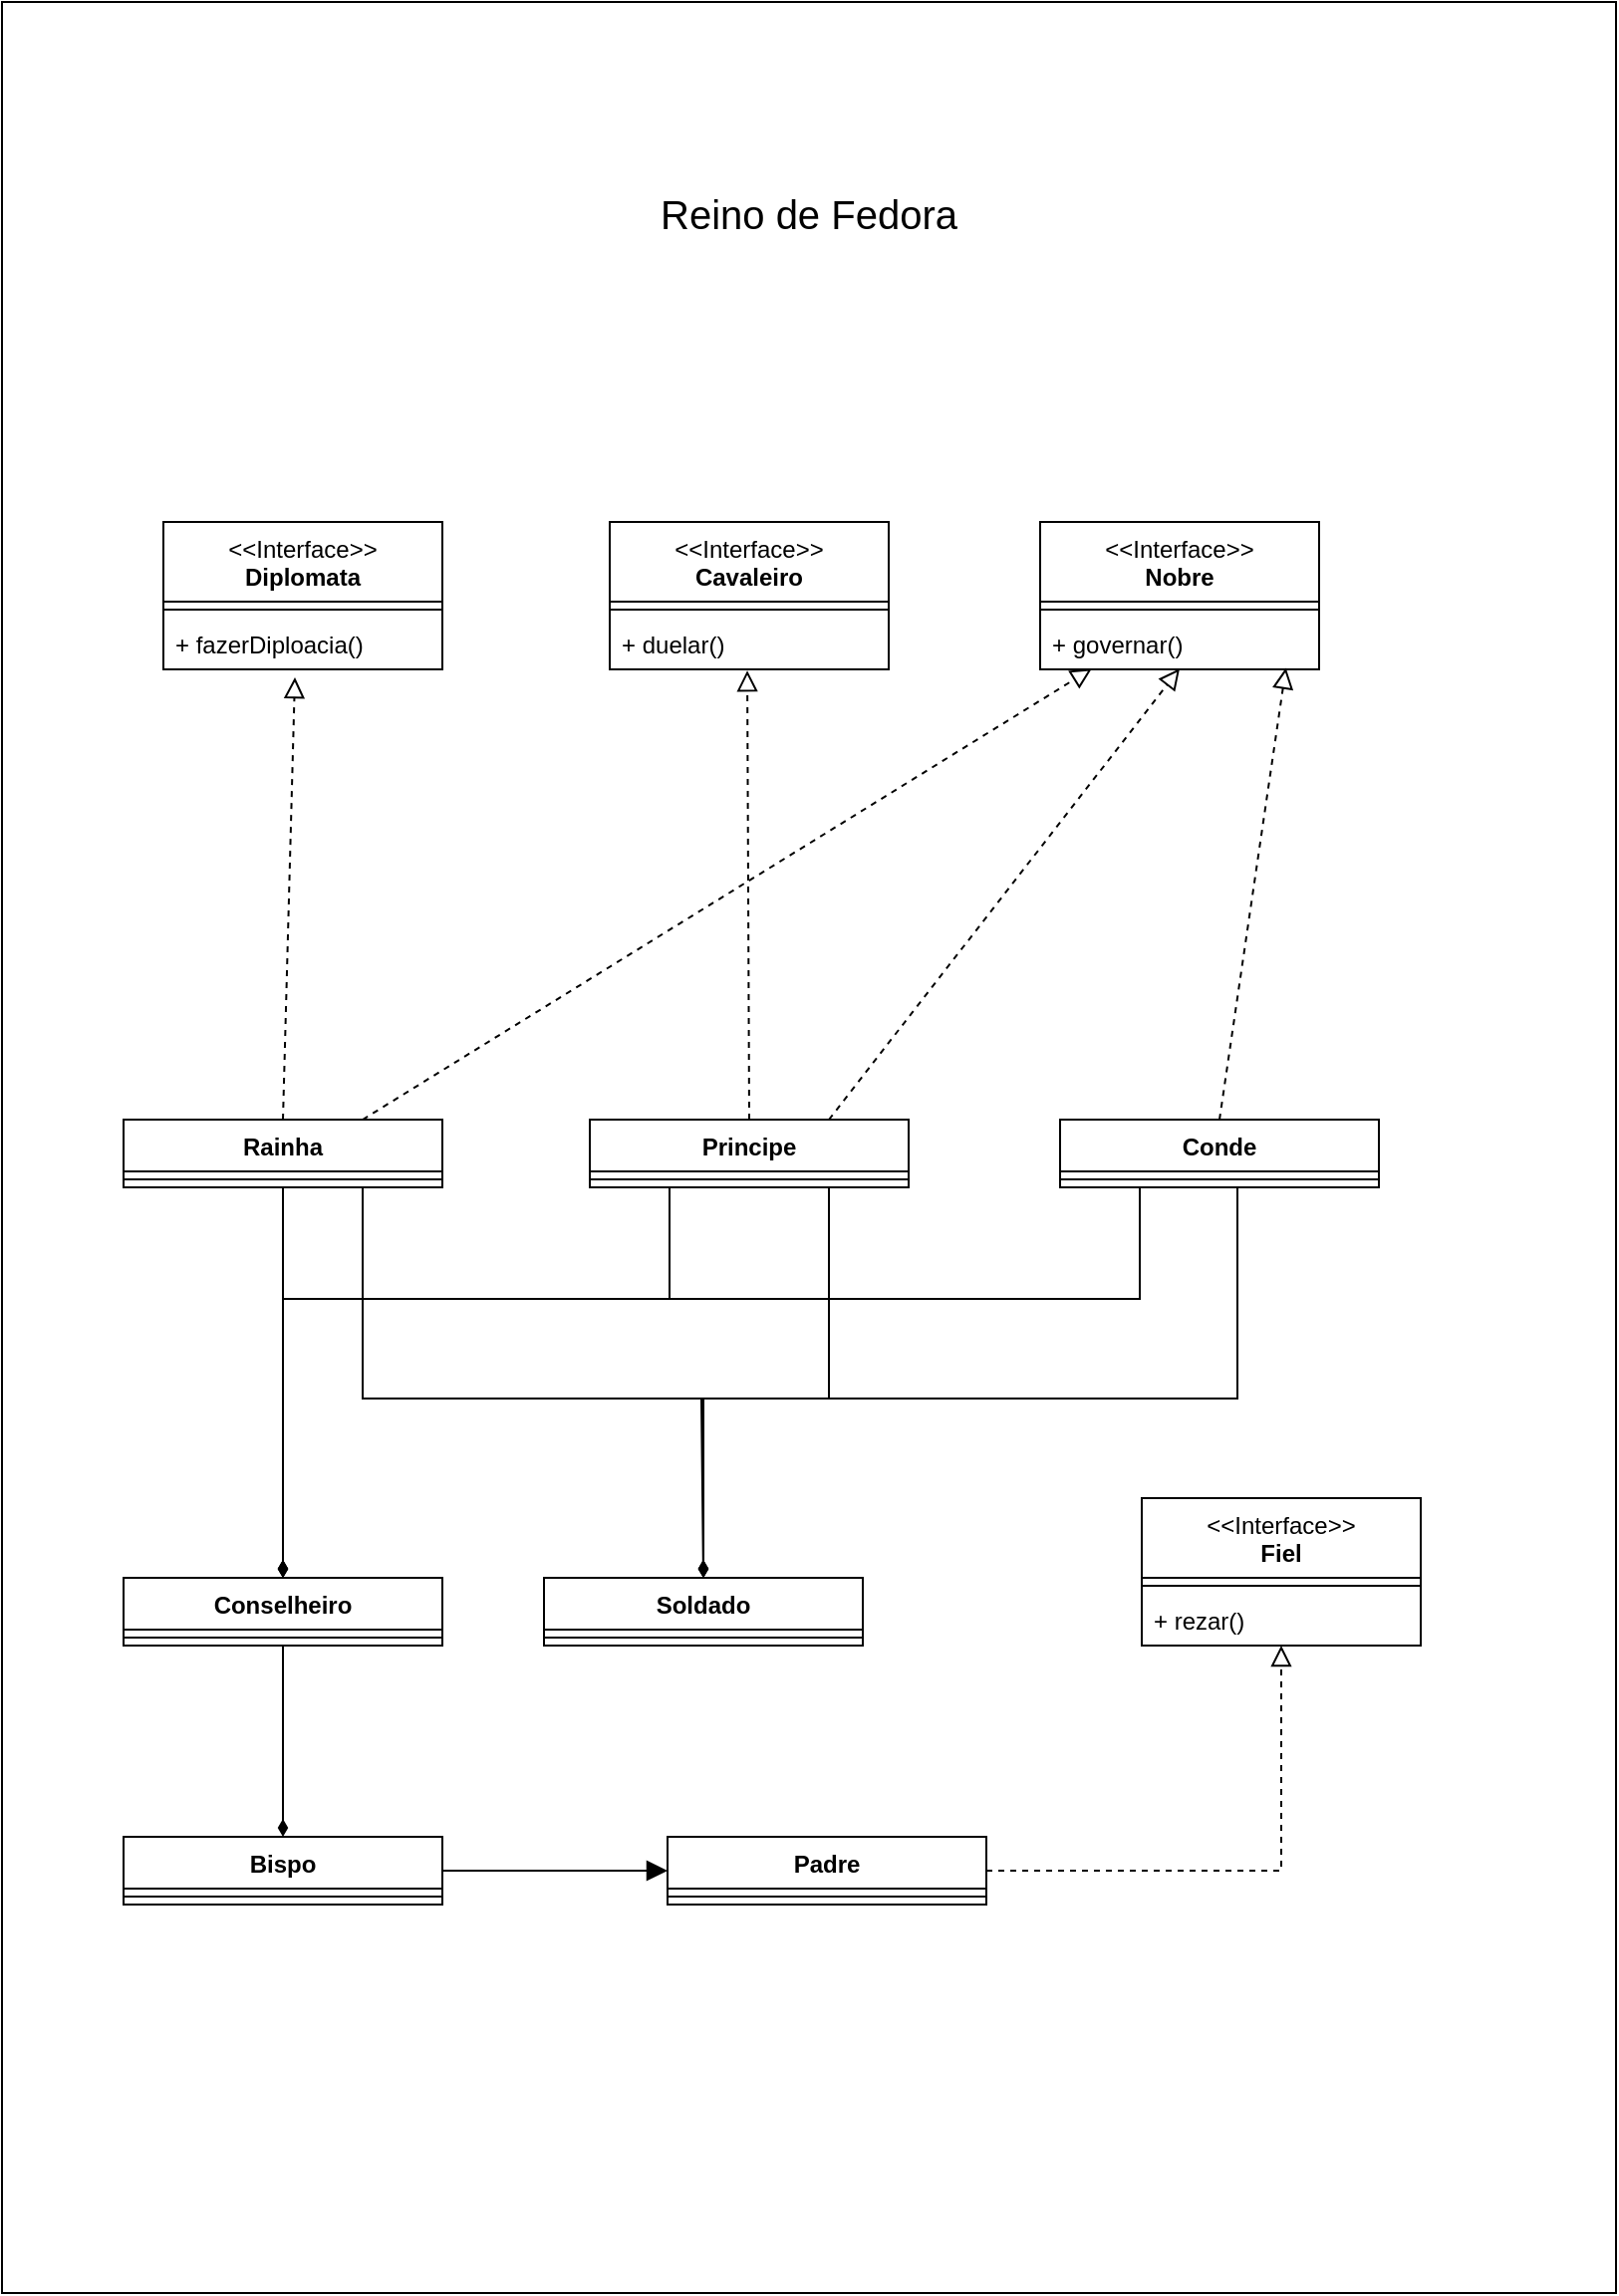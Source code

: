 <mxfile version="24.2.5" type="device">
  <diagram name="Página-1" id="VsRCmXPhK8Pwtp_Q_rFx">
    <mxGraphModel dx="1687" dy="984" grid="1" gridSize="10" guides="1" tooltips="1" connect="1" arrows="1" fold="1" page="1" pageScale="1" pageWidth="827" pageHeight="1169" math="0" shadow="0">
      <root>
        <mxCell id="0" />
        <mxCell id="1" parent="0" />
        <mxCell id="tYJy3Cb70Wtzcjmp-m8d-81" value="" style="rounded=0;whiteSpace=wrap;html=1;" vertex="1" parent="1">
          <mxGeometry x="9" y="19" width="810" height="1150" as="geometry" />
        </mxCell>
        <mxCell id="tYJy3Cb70Wtzcjmp-m8d-1" value="Principe" style="swimlane;fontStyle=1;align=center;verticalAlign=top;childLayout=stackLayout;horizontal=1;startSize=26;horizontalStack=0;resizeParent=1;resizeParentMax=0;resizeLast=0;collapsible=1;marginBottom=0;whiteSpace=wrap;html=1;" vertex="1" parent="1">
          <mxGeometry x="304" y="580" width="160" height="34" as="geometry" />
        </mxCell>
        <mxCell id="tYJy3Cb70Wtzcjmp-m8d-3" value="" style="line;strokeWidth=1;fillColor=none;align=left;verticalAlign=middle;spacingTop=-1;spacingLeft=3;spacingRight=3;rotatable=0;labelPosition=right;points=[];portConstraint=eastwest;strokeColor=inherit;" vertex="1" parent="tYJy3Cb70Wtzcjmp-m8d-1">
          <mxGeometry y="26" width="160" height="8" as="geometry" />
        </mxCell>
        <mxCell id="tYJy3Cb70Wtzcjmp-m8d-13" value="Conde" style="swimlane;fontStyle=1;align=center;verticalAlign=top;childLayout=stackLayout;horizontal=1;startSize=26;horizontalStack=0;resizeParent=1;resizeParentMax=0;resizeLast=0;collapsible=1;marginBottom=0;whiteSpace=wrap;html=1;" vertex="1" parent="1">
          <mxGeometry x="540" y="580" width="160" height="34" as="geometry" />
        </mxCell>
        <mxCell id="tYJy3Cb70Wtzcjmp-m8d-15" value="" style="line;strokeWidth=1;fillColor=none;align=left;verticalAlign=middle;spacingTop=-1;spacingLeft=3;spacingRight=3;rotatable=0;labelPosition=right;points=[];portConstraint=eastwest;strokeColor=inherit;" vertex="1" parent="tYJy3Cb70Wtzcjmp-m8d-13">
          <mxGeometry y="26" width="160" height="8" as="geometry" />
        </mxCell>
        <mxCell id="tYJy3Cb70Wtzcjmp-m8d-27" value="&amp;lt;&amp;lt;Interface&amp;gt;&amp;gt;&lt;br&gt;&lt;b&gt;Nobre&lt;/b&gt;" style="swimlane;fontStyle=0;align=center;verticalAlign=top;childLayout=stackLayout;horizontal=1;startSize=40;horizontalStack=0;resizeParent=1;resizeParentMax=0;resizeLast=0;collapsible=0;marginBottom=0;html=1;whiteSpace=wrap;" vertex="1" parent="1">
          <mxGeometry x="530" y="280" width="140" height="74" as="geometry" />
        </mxCell>
        <mxCell id="tYJy3Cb70Wtzcjmp-m8d-32" value="" style="line;strokeWidth=1;fillColor=none;align=left;verticalAlign=middle;spacingTop=-1;spacingLeft=3;spacingRight=3;rotatable=0;labelPosition=right;points=[];portConstraint=eastwest;" vertex="1" parent="tYJy3Cb70Wtzcjmp-m8d-27">
          <mxGeometry y="40" width="140" height="8" as="geometry" />
        </mxCell>
        <mxCell id="tYJy3Cb70Wtzcjmp-m8d-40" value="+ governar()" style="text;strokeColor=none;fillColor=none;align=left;verticalAlign=top;spacingLeft=4;spacingRight=4;overflow=hidden;rotatable=0;points=[[0,0.5],[1,0.5]];portConstraint=eastwest;whiteSpace=wrap;html=1;" vertex="1" parent="tYJy3Cb70Wtzcjmp-m8d-27">
          <mxGeometry y="48" width="140" height="26" as="geometry" />
        </mxCell>
        <mxCell id="tYJy3Cb70Wtzcjmp-m8d-41" value="&amp;lt;&amp;lt;Interface&amp;gt;&amp;gt;&lt;br&gt;&lt;b&gt;Cavaleiro&lt;/b&gt;" style="swimlane;fontStyle=0;align=center;verticalAlign=top;childLayout=stackLayout;horizontal=1;startSize=40;horizontalStack=0;resizeParent=1;resizeParentMax=0;resizeLast=0;collapsible=0;marginBottom=0;html=1;whiteSpace=wrap;" vertex="1" parent="1">
          <mxGeometry x="314" y="280" width="140" height="74" as="geometry" />
        </mxCell>
        <mxCell id="tYJy3Cb70Wtzcjmp-m8d-43" value="" style="line;strokeWidth=1;fillColor=none;align=left;verticalAlign=middle;spacingTop=-1;spacingLeft=3;spacingRight=3;rotatable=0;labelPosition=right;points=[];portConstraint=eastwest;" vertex="1" parent="tYJy3Cb70Wtzcjmp-m8d-41">
          <mxGeometry y="40" width="140" height="8" as="geometry" />
        </mxCell>
        <mxCell id="tYJy3Cb70Wtzcjmp-m8d-44" value="+ duelar()" style="text;strokeColor=none;fillColor=none;align=left;verticalAlign=top;spacingLeft=4;spacingRight=4;overflow=hidden;rotatable=0;points=[[0,0.5],[1,0.5]];portConstraint=eastwest;whiteSpace=wrap;html=1;" vertex="1" parent="tYJy3Cb70Wtzcjmp-m8d-41">
          <mxGeometry y="48" width="140" height="26" as="geometry" />
        </mxCell>
        <mxCell id="tYJy3Cb70Wtzcjmp-m8d-45" value="Rainha" style="swimlane;fontStyle=1;align=center;verticalAlign=top;childLayout=stackLayout;horizontal=1;startSize=26;horizontalStack=0;resizeParent=1;resizeParentMax=0;resizeLast=0;collapsible=1;marginBottom=0;whiteSpace=wrap;html=1;" vertex="1" parent="1">
          <mxGeometry x="70" y="580" width="160" height="34" as="geometry" />
        </mxCell>
        <mxCell id="tYJy3Cb70Wtzcjmp-m8d-47" value="" style="line;strokeWidth=1;fillColor=none;align=left;verticalAlign=middle;spacingTop=-1;spacingLeft=3;spacingRight=3;rotatable=0;labelPosition=right;points=[];portConstraint=eastwest;strokeColor=inherit;" vertex="1" parent="tYJy3Cb70Wtzcjmp-m8d-45">
          <mxGeometry y="26" width="160" height="8" as="geometry" />
        </mxCell>
        <mxCell id="tYJy3Cb70Wtzcjmp-m8d-49" value="&amp;lt;&amp;lt;Interface&amp;gt;&amp;gt;&lt;br&gt;&lt;b&gt;Diplomata&lt;/b&gt;" style="swimlane;fontStyle=0;align=center;verticalAlign=top;childLayout=stackLayout;horizontal=1;startSize=40;horizontalStack=0;resizeParent=1;resizeParentMax=0;resizeLast=0;collapsible=0;marginBottom=0;html=1;whiteSpace=wrap;" vertex="1" parent="1">
          <mxGeometry x="90" y="280" width="140" height="74" as="geometry" />
        </mxCell>
        <mxCell id="tYJy3Cb70Wtzcjmp-m8d-51" value="" style="line;strokeWidth=1;fillColor=none;align=left;verticalAlign=middle;spacingTop=-1;spacingLeft=3;spacingRight=3;rotatable=0;labelPosition=right;points=[];portConstraint=eastwest;" vertex="1" parent="tYJy3Cb70Wtzcjmp-m8d-49">
          <mxGeometry y="40" width="140" height="8" as="geometry" />
        </mxCell>
        <mxCell id="tYJy3Cb70Wtzcjmp-m8d-52" value="+ fazerDiploacia()" style="text;strokeColor=none;fillColor=none;align=left;verticalAlign=top;spacingLeft=4;spacingRight=4;overflow=hidden;rotatable=0;points=[[0,0.5],[1,0.5]];portConstraint=eastwest;whiteSpace=wrap;html=1;" vertex="1" parent="tYJy3Cb70Wtzcjmp-m8d-49">
          <mxGeometry y="48" width="140" height="26" as="geometry" />
        </mxCell>
        <mxCell id="tYJy3Cb70Wtzcjmp-m8d-53" value="" style="endArrow=block;startArrow=none;endFill=0;startFill=0;endSize=8;html=1;verticalAlign=bottom;dashed=1;labelBackgroundColor=none;rounded=0;exitX=0.5;exitY=0;exitDx=0;exitDy=0;" edge="1" parent="1" source="tYJy3Cb70Wtzcjmp-m8d-45">
          <mxGeometry width="160" relative="1" as="geometry">
            <mxPoint x="220" y="440" as="sourcePoint" />
            <mxPoint x="156" y="358" as="targetPoint" />
          </mxGeometry>
        </mxCell>
        <mxCell id="tYJy3Cb70Wtzcjmp-m8d-55" value="" style="endArrow=block;startArrow=none;endFill=0;startFill=0;endSize=8;html=1;verticalAlign=bottom;dashed=1;labelBackgroundColor=none;rounded=0;exitX=0.5;exitY=0;exitDx=0;exitDy=0;entryX=0.493;entryY=1.022;entryDx=0;entryDy=0;entryPerimeter=0;" edge="1" parent="1" source="tYJy3Cb70Wtzcjmp-m8d-1" target="tYJy3Cb70Wtzcjmp-m8d-44">
          <mxGeometry width="160" relative="1" as="geometry">
            <mxPoint x="400" y="556" as="sourcePoint" />
            <mxPoint x="406" y="410" as="targetPoint" />
          </mxGeometry>
        </mxCell>
        <mxCell id="tYJy3Cb70Wtzcjmp-m8d-56" value="" style="endArrow=block;startArrow=none;endFill=0;startFill=0;endSize=8;html=1;verticalAlign=bottom;dashed=1;labelBackgroundColor=none;rounded=0;entryX=0.5;entryY=0.987;entryDx=0;entryDy=0;exitX=0.75;exitY=0;exitDx=0;exitDy=0;entryPerimeter=0;" edge="1" parent="1" source="tYJy3Cb70Wtzcjmp-m8d-1" target="tYJy3Cb70Wtzcjmp-m8d-40">
          <mxGeometry width="160" relative="1" as="geometry">
            <mxPoint x="380" y="690" as="sourcePoint" />
            <mxPoint x="393" y="391" as="targetPoint" />
          </mxGeometry>
        </mxCell>
        <mxCell id="tYJy3Cb70Wtzcjmp-m8d-57" value="" style="endArrow=block;startArrow=none;endFill=0;startFill=0;endSize=8;html=1;verticalAlign=bottom;dashed=1;labelBackgroundColor=none;rounded=0;exitX=0.75;exitY=0;exitDx=0;exitDy=0;entryX=0.185;entryY=0.987;entryDx=0;entryDy=0;entryPerimeter=0;" edge="1" parent="1" source="tYJy3Cb70Wtzcjmp-m8d-45" target="tYJy3Cb70Wtzcjmp-m8d-40">
          <mxGeometry width="160" relative="1" as="geometry">
            <mxPoint x="170" y="590" as="sourcePoint" />
            <mxPoint x="176" y="444" as="targetPoint" />
          </mxGeometry>
        </mxCell>
        <mxCell id="tYJy3Cb70Wtzcjmp-m8d-58" value="" style="endArrow=block;startArrow=none;endFill=0;startFill=0;endSize=8;html=1;verticalAlign=bottom;dashed=1;labelBackgroundColor=none;rounded=0;entryX=0.881;entryY=0.973;entryDx=0;entryDy=0;exitX=0.5;exitY=0;exitDx=0;exitDy=0;entryPerimeter=0;" edge="1" parent="1" source="tYJy3Cb70Wtzcjmp-m8d-13" target="tYJy3Cb70Wtzcjmp-m8d-40">
          <mxGeometry width="160" relative="1" as="geometry">
            <mxPoint x="390" y="675" as="sourcePoint" />
            <mxPoint x="394" y="910" as="targetPoint" />
          </mxGeometry>
        </mxCell>
        <mxCell id="tYJy3Cb70Wtzcjmp-m8d-61" value="Reino de Fedora" style="text;html=1;align=center;verticalAlign=middle;whiteSpace=wrap;rounded=0;fontSize=20;" vertex="1" parent="1">
          <mxGeometry x="296" y="110" width="236" height="30" as="geometry" />
        </mxCell>
        <mxCell id="tYJy3Cb70Wtzcjmp-m8d-64" value="&amp;lt;&amp;lt;Interface&amp;gt;&amp;gt;&lt;br&gt;&lt;b&gt;Fiel&lt;/b&gt;" style="swimlane;fontStyle=0;align=center;verticalAlign=top;childLayout=stackLayout;horizontal=1;startSize=40;horizontalStack=0;resizeParent=1;resizeParentMax=0;resizeLast=0;collapsible=0;marginBottom=0;html=1;whiteSpace=wrap;" vertex="1" parent="1">
          <mxGeometry x="581" y="770" width="140" height="74" as="geometry" />
        </mxCell>
        <mxCell id="tYJy3Cb70Wtzcjmp-m8d-66" value="" style="line;strokeWidth=1;fillColor=none;align=left;verticalAlign=middle;spacingTop=-1;spacingLeft=3;spacingRight=3;rotatable=0;labelPosition=right;points=[];portConstraint=eastwest;" vertex="1" parent="tYJy3Cb70Wtzcjmp-m8d-64">
          <mxGeometry y="40" width="140" height="8" as="geometry" />
        </mxCell>
        <mxCell id="tYJy3Cb70Wtzcjmp-m8d-67" value="+ rezar()" style="text;strokeColor=none;fillColor=none;align=left;verticalAlign=top;spacingLeft=4;spacingRight=4;overflow=hidden;rotatable=0;points=[[0,0.5],[1,0.5]];portConstraint=eastwest;whiteSpace=wrap;html=1;" vertex="1" parent="tYJy3Cb70Wtzcjmp-m8d-64">
          <mxGeometry y="48" width="140" height="26" as="geometry" />
        </mxCell>
        <mxCell id="tYJy3Cb70Wtzcjmp-m8d-68" value="Conselheiro" style="swimlane;fontStyle=1;align=center;verticalAlign=top;childLayout=stackLayout;horizontal=1;startSize=26;horizontalStack=0;resizeParent=1;resizeParentMax=0;resizeLast=0;collapsible=1;marginBottom=0;whiteSpace=wrap;html=1;" vertex="1" parent="1">
          <mxGeometry x="70" y="810" width="160" height="34" as="geometry" />
        </mxCell>
        <mxCell id="tYJy3Cb70Wtzcjmp-m8d-69" value="" style="line;strokeWidth=1;fillColor=none;align=left;verticalAlign=middle;spacingTop=-1;spacingLeft=3;spacingRight=3;rotatable=0;labelPosition=right;points=[];portConstraint=eastwest;strokeColor=inherit;" vertex="1" parent="tYJy3Cb70Wtzcjmp-m8d-68">
          <mxGeometry y="26" width="160" height="8" as="geometry" />
        </mxCell>
        <mxCell id="tYJy3Cb70Wtzcjmp-m8d-70" value="Soldado" style="swimlane;fontStyle=1;align=center;verticalAlign=top;childLayout=stackLayout;horizontal=1;startSize=26;horizontalStack=0;resizeParent=1;resizeParentMax=0;resizeLast=0;collapsible=1;marginBottom=0;whiteSpace=wrap;html=1;" vertex="1" parent="1">
          <mxGeometry x="281" y="810" width="160" height="34" as="geometry" />
        </mxCell>
        <mxCell id="tYJy3Cb70Wtzcjmp-m8d-71" value="" style="line;strokeWidth=1;fillColor=none;align=left;verticalAlign=middle;spacingTop=-1;spacingLeft=3;spacingRight=3;rotatable=0;labelPosition=right;points=[];portConstraint=eastwest;strokeColor=inherit;" vertex="1" parent="tYJy3Cb70Wtzcjmp-m8d-70">
          <mxGeometry y="26" width="160" height="8" as="geometry" />
        </mxCell>
        <mxCell id="tYJy3Cb70Wtzcjmp-m8d-72" value="Bispo" style="swimlane;fontStyle=1;align=center;verticalAlign=top;childLayout=stackLayout;horizontal=1;startSize=26;horizontalStack=0;resizeParent=1;resizeParentMax=0;resizeLast=0;collapsible=1;marginBottom=0;whiteSpace=wrap;html=1;" vertex="1" parent="1">
          <mxGeometry x="70" y="940" width="160" height="34" as="geometry" />
        </mxCell>
        <mxCell id="tYJy3Cb70Wtzcjmp-m8d-73" value="" style="line;strokeWidth=1;fillColor=none;align=left;verticalAlign=middle;spacingTop=-1;spacingLeft=3;spacingRight=3;rotatable=0;labelPosition=right;points=[];portConstraint=eastwest;strokeColor=inherit;" vertex="1" parent="tYJy3Cb70Wtzcjmp-m8d-72">
          <mxGeometry y="26" width="160" height="8" as="geometry" />
        </mxCell>
        <mxCell id="tYJy3Cb70Wtzcjmp-m8d-74" value="Padre" style="swimlane;fontStyle=1;align=center;verticalAlign=top;childLayout=stackLayout;horizontal=1;startSize=26;horizontalStack=0;resizeParent=1;resizeParentMax=0;resizeLast=0;collapsible=1;marginBottom=0;whiteSpace=wrap;html=1;" vertex="1" parent="1">
          <mxGeometry x="343" y="940" width="160" height="34" as="geometry" />
        </mxCell>
        <mxCell id="tYJy3Cb70Wtzcjmp-m8d-75" value="" style="line;strokeWidth=1;fillColor=none;align=left;verticalAlign=middle;spacingTop=-1;spacingLeft=3;spacingRight=3;rotatable=0;labelPosition=right;points=[];portConstraint=eastwest;strokeColor=inherit;" vertex="1" parent="tYJy3Cb70Wtzcjmp-m8d-74">
          <mxGeometry y="26" width="160" height="8" as="geometry" />
        </mxCell>
        <mxCell id="tYJy3Cb70Wtzcjmp-m8d-76" value="" style="endArrow=block;startArrow=none;endFill=0;startFill=0;endSize=8;html=1;verticalAlign=bottom;dashed=1;labelBackgroundColor=none;rounded=0;exitX=1;exitY=0.5;exitDx=0;exitDy=0;entryX=0.5;entryY=1;entryDx=0;entryDy=0;" edge="1" parent="1" source="tYJy3Cb70Wtzcjmp-m8d-74" target="tYJy3Cb70Wtzcjmp-m8d-64">
          <mxGeometry width="160" relative="1" as="geometry">
            <mxPoint x="291" y="1146" as="sourcePoint" />
            <mxPoint x="641" y="870" as="targetPoint" />
            <Array as="points">
              <mxPoint x="651" y="957" />
            </Array>
          </mxGeometry>
        </mxCell>
        <mxCell id="tYJy3Cb70Wtzcjmp-m8d-77" value="" style="endArrow=block;startArrow=none;endFill=1;startFill=0;endSize=8;html=1;verticalAlign=bottom;labelBackgroundColor=none;rounded=0;entryX=0;entryY=0.5;entryDx=0;entryDy=0;exitX=1;exitY=0.5;exitDx=0;exitDy=0;" edge="1" parent="1" source="tYJy3Cb70Wtzcjmp-m8d-72" target="tYJy3Cb70Wtzcjmp-m8d-74">
          <mxGeometry width="160" relative="1" as="geometry">
            <mxPoint x="105" y="1206" as="sourcePoint" />
            <mxPoint x="281" y="980" as="targetPoint" />
          </mxGeometry>
        </mxCell>
        <mxCell id="tYJy3Cb70Wtzcjmp-m8d-78" value="" style="html=1;verticalAlign=bottom;labelBackgroundColor=none;endArrow=diamondThin;endFill=1;rounded=0;entryX=0.5;entryY=0;entryDx=0;entryDy=0;exitX=0.5;exitY=1;exitDx=0;exitDy=0;" edge="1" parent="1" source="tYJy3Cb70Wtzcjmp-m8d-45" target="tYJy3Cb70Wtzcjmp-m8d-68">
          <mxGeometry width="160" relative="1" as="geometry">
            <mxPoint x="81" y="680" as="sourcePoint" />
            <mxPoint x="241" y="680" as="targetPoint" />
            <Array as="points" />
          </mxGeometry>
        </mxCell>
        <mxCell id="tYJy3Cb70Wtzcjmp-m8d-79" value="" style="html=1;verticalAlign=bottom;labelBackgroundColor=none;endArrow=diamondThin;endFill=1;rounded=0;entryX=0.5;entryY=0;entryDx=0;entryDy=0;exitX=0.75;exitY=1;exitDx=0;exitDy=0;" edge="1" parent="1" source="tYJy3Cb70Wtzcjmp-m8d-45" target="tYJy3Cb70Wtzcjmp-m8d-70">
          <mxGeometry width="160" relative="1" as="geometry">
            <mxPoint x="890" y="350.5" as="sourcePoint" />
            <mxPoint x="381" y="819.5" as="targetPoint" />
            <Array as="points">
              <mxPoint x="190" y="720" />
              <mxPoint x="361" y="720" />
            </Array>
          </mxGeometry>
        </mxCell>
        <mxCell id="tYJy3Cb70Wtzcjmp-m8d-80" value="" style="html=1;verticalAlign=bottom;labelBackgroundColor=none;endArrow=diamondThin;endFill=1;rounded=0;entryX=0.5;entryY=0;entryDx=0;entryDy=0;exitX=0.5;exitY=1;exitDx=0;exitDy=0;" edge="1" parent="1" source="tYJy3Cb70Wtzcjmp-m8d-68" target="tYJy3Cb70Wtzcjmp-m8d-72">
          <mxGeometry width="160" relative="1" as="geometry">
            <mxPoint x="669" y="351" as="sourcePoint" />
            <mxPoint x="160" y="820" as="targetPoint" />
            <Array as="points" />
          </mxGeometry>
        </mxCell>
        <mxCell id="tYJy3Cb70Wtzcjmp-m8d-82" value="" style="html=1;verticalAlign=bottom;labelBackgroundColor=none;endArrow=diamondThin;endFill=1;rounded=0;entryX=0.5;entryY=0;entryDx=0;entryDy=0;exitX=0.25;exitY=1;exitDx=0;exitDy=0;" edge="1" parent="1" source="tYJy3Cb70Wtzcjmp-m8d-1" target="tYJy3Cb70Wtzcjmp-m8d-68">
          <mxGeometry width="160" relative="1" as="geometry">
            <mxPoint x="160" y="624" as="sourcePoint" />
            <mxPoint x="160" y="820" as="targetPoint" />
            <Array as="points">
              <mxPoint x="344" y="670" />
              <mxPoint x="150" y="670" />
            </Array>
          </mxGeometry>
        </mxCell>
        <mxCell id="tYJy3Cb70Wtzcjmp-m8d-85" value="" style="html=1;verticalAlign=bottom;labelBackgroundColor=none;endArrow=diamondThin;endFill=1;rounded=0;entryX=0.5;entryY=0;entryDx=0;entryDy=0;exitX=0.25;exitY=1;exitDx=0;exitDy=0;" edge="1" parent="1" source="tYJy3Cb70Wtzcjmp-m8d-13" target="tYJy3Cb70Wtzcjmp-m8d-68">
          <mxGeometry width="160" relative="1" as="geometry">
            <mxPoint x="394" y="624" as="sourcePoint" />
            <mxPoint x="160" y="820" as="targetPoint" />
            <Array as="points">
              <mxPoint x="580" y="670" />
              <mxPoint x="150" y="670" />
            </Array>
          </mxGeometry>
        </mxCell>
        <mxCell id="tYJy3Cb70Wtzcjmp-m8d-86" value="" style="html=1;verticalAlign=bottom;labelBackgroundColor=none;endArrow=diamondThin;endFill=1;rounded=0;entryX=0.5;entryY=0;entryDx=0;entryDy=0;exitX=0.75;exitY=1;exitDx=0;exitDy=0;" edge="1" parent="1" source="tYJy3Cb70Wtzcjmp-m8d-1" target="tYJy3Cb70Wtzcjmp-m8d-70">
          <mxGeometry width="160" relative="1" as="geometry">
            <mxPoint x="200" y="624" as="sourcePoint" />
            <mxPoint x="371" y="820" as="targetPoint" />
            <Array as="points">
              <mxPoint x="424" y="720" />
              <mxPoint x="360" y="720" />
            </Array>
          </mxGeometry>
        </mxCell>
        <mxCell id="tYJy3Cb70Wtzcjmp-m8d-87" value="" style="html=1;verticalAlign=bottom;labelBackgroundColor=none;endArrow=diamondThin;endFill=1;rounded=0;entryX=0.5;entryY=0;entryDx=0;entryDy=0;exitX=0.75;exitY=1;exitDx=0;exitDy=0;" edge="1" parent="1" target="tYJy3Cb70Wtzcjmp-m8d-70">
          <mxGeometry width="160" relative="1" as="geometry">
            <mxPoint x="629" y="614" as="sourcePoint" />
            <mxPoint x="566" y="810" as="targetPoint" />
            <Array as="points">
              <mxPoint x="629" y="720" />
              <mxPoint x="361" y="720" />
            </Array>
          </mxGeometry>
        </mxCell>
      </root>
    </mxGraphModel>
  </diagram>
</mxfile>
